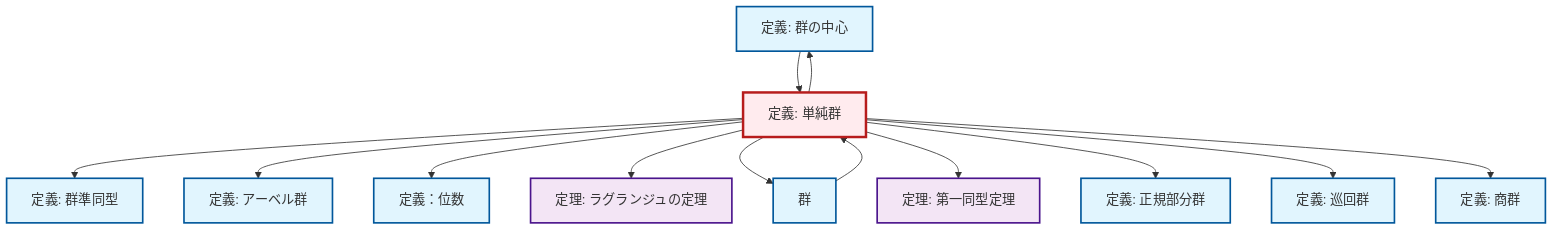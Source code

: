 graph TD
    classDef definition fill:#e1f5fe,stroke:#01579b,stroke-width:2px
    classDef theorem fill:#f3e5f5,stroke:#4a148c,stroke-width:2px
    classDef axiom fill:#fff3e0,stroke:#e65100,stroke-width:2px
    classDef example fill:#e8f5e9,stroke:#1b5e20,stroke-width:2px
    classDef current fill:#ffebee,stroke:#b71c1c,stroke-width:3px
    def-normal-subgroup["定義: 正規部分群"]:::definition
    thm-lagrange["定理: ラグランジュの定理"]:::theorem
    def-center-of-group["定義: 群の中心"]:::definition
    def-abelian-group["定義: アーベル群"]:::definition
    def-order["定義：位数"]:::definition
    def-cyclic-group["定義: 巡回群"]:::definition
    def-simple-group["定義: 単純群"]:::definition
    def-quotient-group["定義: 商群"]:::definition
    thm-first-isomorphism["定理: 第一同型定理"]:::theorem
    def-homomorphism["定義: 群準同型"]:::definition
    def-group["群"]:::definition
    def-simple-group --> def-homomorphism
    def-simple-group --> def-abelian-group
    def-simple-group --> def-order
    def-simple-group --> thm-lagrange
    def-simple-group --> def-group
    def-simple-group --> thm-first-isomorphism
    def-simple-group --> def-normal-subgroup
    def-simple-group --> def-cyclic-group
    def-group --> def-simple-group
    def-center-of-group --> def-simple-group
    def-simple-group --> def-center-of-group
    def-simple-group --> def-quotient-group
    class def-simple-group current